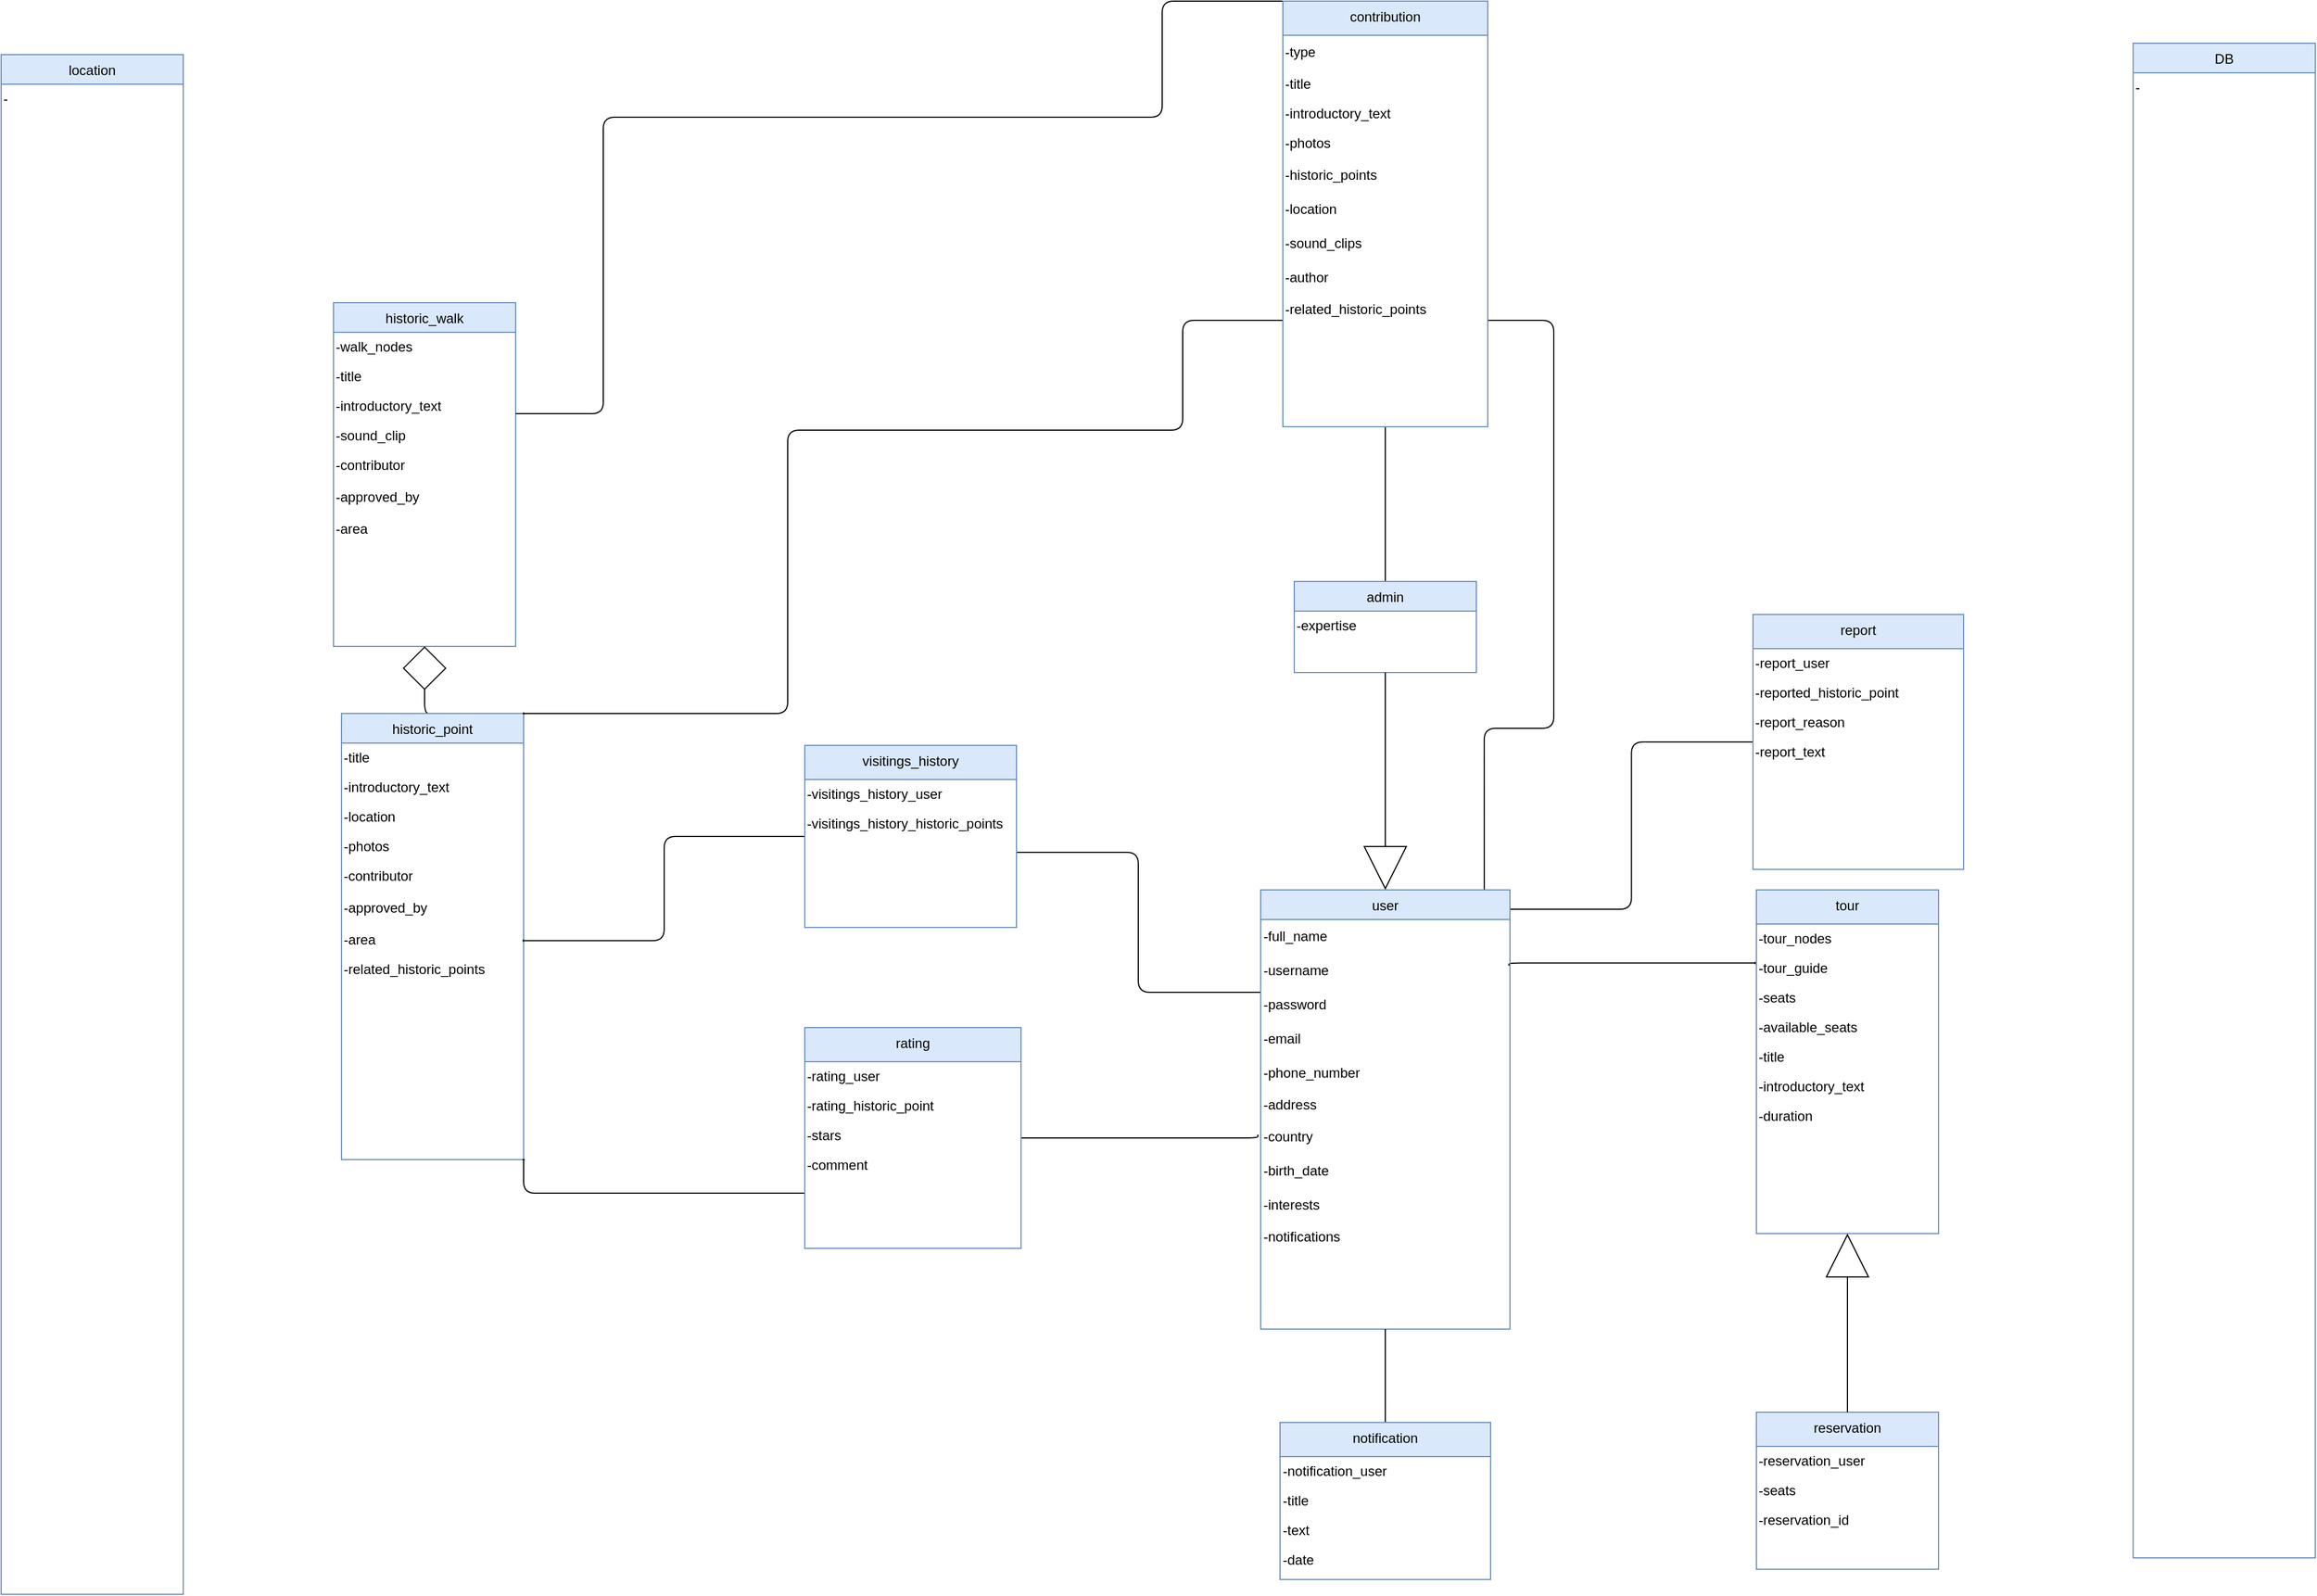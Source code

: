<mxfile version="24.3.1" type="device">
  <diagram name="Page-1" id="uMqA1R6x-6Gs1QEI-oIA">
    <mxGraphModel dx="2993" dy="1375" grid="0" gridSize="10" guides="1" tooltips="1" connect="1" arrows="1" fold="1" page="0" pageScale="1" pageWidth="827" pageHeight="1169" math="0" shadow="0">
      <root>
        <mxCell id="0" />
        <mxCell id="1" parent="0" />
        <mxCell id="1k5WBE0NH48JRAPgZqtM-1" style="edgeStyle=orthogonalEdgeStyle;rounded=1;orthogonalLoop=1;jettySize=auto;html=1;entryX=1;entryY=0.75;entryDx=0;entryDy=0;elbow=vertical;strokeColor=default;align=center;verticalAlign=middle;fontFamily=Helvetica;fontSize=11;fontColor=default;labelBackgroundColor=default;endArrow=baseDash;endFill=0;endSize=0;curved=0;exitX=0.897;exitY=0;exitDx=0;exitDy=0;exitPerimeter=0;" parent="1" source="1k5WBE0NH48JRAPgZqtM-83" edge="1" target="1k5WBE0NH48JRAPgZqtM-97">
          <mxGeometry relative="1" as="geometry">
            <mxPoint x="250" y="-190" as="targetPoint" />
            <mxPoint x="281" y="493" as="sourcePoint" />
            <Array as="points">
              <mxPoint x="247" y="477" />
              <mxPoint x="308" y="477" />
              <mxPoint x="308" y="119" />
            </Array>
          </mxGeometry>
        </mxCell>
        <mxCell id="1k5WBE0NH48JRAPgZqtM-2" style="edgeStyle=orthogonalEdgeStyle;rounded=1;orthogonalLoop=1;jettySize=auto;html=1;exitX=-0.002;exitY=1.133;exitDx=0;exitDy=0;strokeColor=default;align=center;verticalAlign=middle;fontFamily=Helvetica;fontSize=11;fontColor=default;labelBackgroundColor=default;elbow=vertical;endArrow=baseDash;endFill=0;endSize=0;curved=0;exitPerimeter=0;" parent="1" source="1k5WBE0NH48JRAPgZqtM-85" edge="1">
          <mxGeometry relative="1" as="geometry">
            <mxPoint x="3.75" y="332" as="sourcePoint" />
            <mxPoint x="-164" y="586" as="targetPoint" />
            <Array as="points">
              <mxPoint x="-57" y="709" />
              <mxPoint x="-57" y="586" />
            </Array>
          </mxGeometry>
        </mxCell>
        <mxCell id="1k5WBE0NH48JRAPgZqtM-3" style="edgeStyle=orthogonalEdgeStyle;rounded=1;orthogonalLoop=1;jettySize=auto;html=1;strokeColor=default;align=center;verticalAlign=middle;fontFamily=Helvetica;fontSize=11;fontColor=default;labelBackgroundColor=default;elbow=vertical;endArrow=baseDash;endFill=0;endSize=0;curved=0;exitX=0.996;exitY=0.353;exitDx=0;exitDy=0;exitPerimeter=0;entryX=-0.007;entryY=0.317;entryDx=0;entryDy=0;entryPerimeter=0;" parent="1" source="1k5WBE0NH48JRAPgZqtM-85" target="1k5WBE0NH48JRAPgZqtM-48" edge="1">
          <mxGeometry relative="1" as="geometry">
            <mxPoint x="337" y="476" as="sourcePoint" />
            <mxPoint x="567" y="656" as="targetPoint" />
            <Array as="points">
              <mxPoint x="269" y="683" />
            </Array>
          </mxGeometry>
        </mxCell>
        <mxCell id="1k5WBE0NH48JRAPgZqtM-4" style="edgeStyle=orthogonalEdgeStyle;curved=0;rounded=1;orthogonalLoop=1;jettySize=auto;html=1;entryX=0;entryY=0.5;entryDx=0;entryDy=0;strokeColor=default;align=center;verticalAlign=middle;fontFamily=Helvetica;fontSize=11;fontColor=default;labelBackgroundColor=default;elbow=vertical;endArrow=baseDash;endFill=0;endSize=0;exitX=0.996;exitY=0.044;exitDx=0;exitDy=0;exitPerimeter=0;" parent="1" source="1k5WBE0NH48JRAPgZqtM-83" target="1k5WBE0NH48JRAPgZqtM-63" edge="1">
          <mxGeometry relative="1" as="geometry">
            <mxPoint x="267" y="385" as="sourcePoint" />
          </mxGeometry>
        </mxCell>
        <mxCell id="1k5WBE0NH48JRAPgZqtM-5" style="edgeStyle=orthogonalEdgeStyle;curved=0;rounded=1;orthogonalLoop=1;jettySize=auto;html=1;entryX=1;entryY=0.5;entryDx=0;entryDy=0;strokeColor=default;align=center;verticalAlign=middle;fontFamily=Helvetica;fontSize=11;fontColor=default;labelBackgroundColor=default;elbow=vertical;endArrow=baseDash;endFill=0;endSize=0;exitX=-0.011;exitY=0.433;exitDx=0;exitDy=0;exitPerimeter=0;" parent="1" source="1k5WBE0NH48JRAPgZqtM-90" target="1k5WBE0NH48JRAPgZqtM-73" edge="1">
          <mxGeometry relative="1" as="geometry">
            <mxPoint x="189.5" y="510" as="sourcePoint" />
            <Array as="points">
              <mxPoint x="48" y="837" />
            </Array>
          </mxGeometry>
        </mxCell>
        <mxCell id="1k5WBE0NH48JRAPgZqtM-6" style="edgeStyle=orthogonalEdgeStyle;curved=0;rounded=1;orthogonalLoop=1;jettySize=auto;html=1;exitX=0.5;exitY=0;exitDx=0;exitDy=0;entryX=0.5;entryY=1;entryDx=0;entryDy=0;strokeColor=default;align=center;verticalAlign=middle;fontFamily=Helvetica;fontSize=11;fontColor=default;labelBackgroundColor=default;elbow=vertical;endArrow=baseDash;endFill=0;endSize=0;" parent="1" source="1k5WBE0NH48JRAPgZqtM-7" target="1k5WBE0NH48JRAPgZqtM-97" edge="1">
          <mxGeometry relative="1" as="geometry">
            <mxPoint x="160" y="245" as="targetPoint" />
          </mxGeometry>
        </mxCell>
        <mxCell id="1k5WBE0NH48JRAPgZqtM-7" value="admin" style="swimlane;fontStyle=0;align=center;verticalAlign=top;childLayout=stackLayout;horizontal=1;startSize=26;horizontalStack=0;resizeParent=1;resizeLast=0;collapsible=1;marginBottom=0;rounded=0;shadow=0;strokeWidth=1;fillColor=#dae8fc;strokeColor=#6c8ebf;" parent="1" vertex="1">
          <mxGeometry x="80" y="348" width="160" height="80" as="geometry">
            <mxRectangle x="340" y="380" width="170" height="26" as="alternateBounds" />
          </mxGeometry>
        </mxCell>
        <mxCell id="1k5WBE0NH48JRAPgZqtM-8" value="-expertise" style="text;html=1;align=left;verticalAlign=middle;resizable=0;points=[];autosize=1;strokeColor=none;fillColor=none;" parent="1k5WBE0NH48JRAPgZqtM-7" vertex="1">
          <mxGeometry y="26" width="160" height="26" as="geometry" />
        </mxCell>
        <mxCell id="1k5WBE0NH48JRAPgZqtM-9" value="" style="endArrow=block;endSize=36;endFill=0;shadow=0;strokeWidth=1;rounded=1;edgeStyle=orthogonalEdgeStyle;elbow=vertical;curved=0;entryX=0.5;entryY=0;entryDx=0;entryDy=0;" parent="1" source="1k5WBE0NH48JRAPgZqtM-7" target="1k5WBE0NH48JRAPgZqtM-83" edge="1">
          <mxGeometry width="160" relative="1" as="geometry">
            <mxPoint x="-220" y="473" as="sourcePoint" />
            <mxPoint x="189.5" y="300" as="targetPoint" />
          </mxGeometry>
        </mxCell>
        <mxCell id="1k5WBE0NH48JRAPgZqtM-10" value="historic_walk" style="swimlane;fontStyle=0;align=center;verticalAlign=top;childLayout=stackLayout;horizontal=1;startSize=26;horizontalStack=0;resizeParent=1;resizeLast=0;collapsible=1;marginBottom=0;rounded=0;shadow=0;strokeWidth=1;fillColor=#dae8fc;strokeColor=#6c8ebf;" parent="1" vertex="1">
          <mxGeometry x="-764" y="103" width="160" height="302" as="geometry">
            <mxRectangle x="230" y="140" width="160" height="26" as="alternateBounds" />
          </mxGeometry>
        </mxCell>
        <mxCell id="1k5WBE0NH48JRAPgZqtM-11" value="-walk_nodes" style="text;html=1;align=left;verticalAlign=middle;resizable=0;points=[];autosize=1;strokeColor=none;fillColor=none;" parent="1k5WBE0NH48JRAPgZqtM-10" vertex="1">
          <mxGeometry y="26" width="160" height="26" as="geometry" />
        </mxCell>
        <mxCell id="1k5WBE0NH48JRAPgZqtM-12" value="-title" style="text;html=1;align=left;verticalAlign=middle;resizable=0;points=[];autosize=1;strokeColor=none;fillColor=none;" parent="1k5WBE0NH48JRAPgZqtM-10" vertex="1">
          <mxGeometry y="52" width="160" height="26" as="geometry" />
        </mxCell>
        <mxCell id="1k5WBE0NH48JRAPgZqtM-13" value="-introductory_text" style="text;html=1;align=left;verticalAlign=middle;resizable=0;points=[];autosize=1;strokeColor=none;fillColor=none;" parent="1k5WBE0NH48JRAPgZqtM-10" vertex="1">
          <mxGeometry y="78" width="160" height="26" as="geometry" />
        </mxCell>
        <mxCell id="1k5WBE0NH48JRAPgZqtM-14" value="-sound_clip" style="text;html=1;align=left;verticalAlign=middle;resizable=0;points=[];autosize=1;strokeColor=none;fillColor=none;" parent="1k5WBE0NH48JRAPgZqtM-10" vertex="1">
          <mxGeometry y="104" width="160" height="26" as="geometry" />
        </mxCell>
        <mxCell id="1k5WBE0NH48JRAPgZqtM-15" value="-contributor" style="text;html=1;align=left;verticalAlign=middle;resizable=0;points=[];autosize=1;strokeColor=none;fillColor=none;" parent="1k5WBE0NH48JRAPgZqtM-10" vertex="1">
          <mxGeometry y="130" width="160" height="26" as="geometry" />
        </mxCell>
        <mxCell id="1k5WBE0NH48JRAPgZqtM-16" value="-approved_by" style="text;html=1;align=left;verticalAlign=middle;resizable=0;points=[];autosize=1;strokeColor=none;fillColor=none;" parent="1k5WBE0NH48JRAPgZqtM-10" vertex="1">
          <mxGeometry y="156" width="160" height="30" as="geometry" />
        </mxCell>
        <mxCell id="1k5WBE0NH48JRAPgZqtM-17" value="-area" style="text;html=1;align=left;verticalAlign=middle;resizable=0;points=[];autosize=1;strokeColor=none;fillColor=none;" parent="1k5WBE0NH48JRAPgZqtM-10" vertex="1">
          <mxGeometry y="186" width="160" height="26" as="geometry" />
        </mxCell>
        <mxCell id="1k5WBE0NH48JRAPgZqtM-21" style="edgeStyle=orthogonalEdgeStyle;rounded=1;orthogonalLoop=1;jettySize=auto;html=1;exitX=0.5;exitY=0;exitDx=0;exitDy=0;entryX=0.5;entryY=1;entryDx=0;entryDy=0;endSize=36;endArrow=diamond;endFill=0;curved=0;" parent="1" source="1k5WBE0NH48JRAPgZqtM-22" target="1k5WBE0NH48JRAPgZqtM-10" edge="1">
          <mxGeometry relative="1" as="geometry">
            <mxPoint x="-794" y="693.0" as="sourcePoint" />
            <mxPoint x="-794" y="463" as="targetPoint" />
          </mxGeometry>
        </mxCell>
        <mxCell id="1k5WBE0NH48JRAPgZqtM-22" value="historic_point" style="swimlane;fontStyle=0;align=center;verticalAlign=top;childLayout=stackLayout;horizontal=1;startSize=26;horizontalStack=0;resizeParent=1;resizeLast=0;collapsible=1;marginBottom=0;rounded=0;shadow=0;strokeWidth=1;fillColor=#dae8fc;strokeColor=#6c8ebf;" parent="1" vertex="1">
          <mxGeometry x="-757" y="464" width="160" height="392" as="geometry">
            <mxRectangle x="230" y="140" width="160" height="26" as="alternateBounds" />
          </mxGeometry>
        </mxCell>
        <mxCell id="1k5WBE0NH48JRAPgZqtM-23" value="-title" style="text;html=1;align=left;verticalAlign=middle;resizable=0;points=[];autosize=1;strokeColor=none;fillColor=none;" parent="1k5WBE0NH48JRAPgZqtM-22" vertex="1">
          <mxGeometry y="26" width="160" height="26" as="geometry" />
        </mxCell>
        <mxCell id="1k5WBE0NH48JRAPgZqtM-24" value="-introductory_text" style="text;html=1;align=left;verticalAlign=middle;resizable=0;points=[];autosize=1;strokeColor=none;fillColor=none;" parent="1k5WBE0NH48JRAPgZqtM-22" vertex="1">
          <mxGeometry y="52" width="160" height="26" as="geometry" />
        </mxCell>
        <mxCell id="1k5WBE0NH48JRAPgZqtM-25" value="-location" style="text;html=1;align=left;verticalAlign=middle;resizable=0;points=[];autosize=1;strokeColor=none;fillColor=none;" parent="1k5WBE0NH48JRAPgZqtM-22" vertex="1">
          <mxGeometry y="78" width="160" height="26" as="geometry" />
        </mxCell>
        <mxCell id="1k5WBE0NH48JRAPgZqtM-26" value="-photos" style="text;html=1;align=left;verticalAlign=middle;resizable=0;points=[];autosize=1;strokeColor=none;fillColor=none;" parent="1k5WBE0NH48JRAPgZqtM-22" vertex="1">
          <mxGeometry y="104" width="160" height="26" as="geometry" />
        </mxCell>
        <mxCell id="1k5WBE0NH48JRAPgZqtM-27" value="-contributor" style="text;html=1;align=left;verticalAlign=middle;resizable=0;points=[];autosize=1;strokeColor=none;fillColor=none;" parent="1k5WBE0NH48JRAPgZqtM-22" vertex="1">
          <mxGeometry y="130" width="160" height="26" as="geometry" />
        </mxCell>
        <mxCell id="1k5WBE0NH48JRAPgZqtM-28" value="-approved_by" style="text;html=1;align=left;verticalAlign=middle;resizable=0;points=[];autosize=1;strokeColor=none;fillColor=none;" parent="1k5WBE0NH48JRAPgZqtM-22" vertex="1">
          <mxGeometry y="156" width="160" height="30" as="geometry" />
        </mxCell>
        <mxCell id="1k5WBE0NH48JRAPgZqtM-29" value="-area" style="text;html=1;align=left;verticalAlign=middle;resizable=0;points=[];autosize=1;strokeColor=none;fillColor=none;" parent="1k5WBE0NH48JRAPgZqtM-22" vertex="1">
          <mxGeometry y="186" width="160" height="26" as="geometry" />
        </mxCell>
        <mxCell id="XchCeCvfNgOxspUmcFob-2" value="-related_historic_points" style="text;html=1;align=left;verticalAlign=middle;resizable=0;points=[];autosize=1;strokeColor=none;fillColor=none;" parent="1k5WBE0NH48JRAPgZqtM-22" vertex="1">
          <mxGeometry y="212" width="160" height="26" as="geometry" />
        </mxCell>
        <mxCell id="1k5WBE0NH48JRAPgZqtM-37" style="rounded=1;orthogonalLoop=1;jettySize=auto;html=1;exitX=0;exitY=0.75;exitDx=0;exitDy=0;entryX=1;entryY=0;entryDx=0;entryDy=0;strokeColor=default;align=center;verticalAlign=middle;fontFamily=Helvetica;fontSize=11;fontColor=default;labelBackgroundColor=default;elbow=vertical;endArrow=baseDash;endFill=0;endSize=0;edgeStyle=orthogonalEdgeStyle;" parent="1" target="1k5WBE0NH48JRAPgZqtM-22" edge="1" source="1k5WBE0NH48JRAPgZqtM-97">
          <mxGeometry relative="1" as="geometry">
            <mxPoint x="70" y="-52.5" as="sourcePoint" />
            <Array as="points">
              <mxPoint x="-18" y="119" />
              <mxPoint x="-18" y="215" />
              <mxPoint x="-365" y="215" />
              <mxPoint x="-365" y="464" />
            </Array>
          </mxGeometry>
        </mxCell>
        <mxCell id="1k5WBE0NH48JRAPgZqtM-38" style="rounded=1;orthogonalLoop=1;jettySize=auto;html=1;strokeColor=default;align=center;verticalAlign=middle;fontFamily=Helvetica;fontSize=11;fontColor=default;labelBackgroundColor=default;elbow=vertical;endArrow=baseDash;endFill=0;endSize=0;exitX=0;exitY=0.5;exitDx=0;exitDy=0;entryX=0.998;entryY=0.523;entryDx=0;entryDy=0;entryPerimeter=0;edgeStyle=orthogonalEdgeStyle;" parent="1" source="1k5WBE0NH48JRAPgZqtM-40" target="1k5WBE0NH48JRAPgZqtM-29" edge="1">
          <mxGeometry relative="1" as="geometry">
            <mxPoint x="-574" y="236" as="targetPoint" />
            <mxPoint x="-374" y="526" as="sourcePoint" />
          </mxGeometry>
        </mxCell>
        <mxCell id="1k5WBE0NH48JRAPgZqtM-40" value="visitings_history" style="swimlane;fontStyle=0;align=center;verticalAlign=top;childLayout=stackLayout;horizontal=1;startSize=30;horizontalStack=0;resizeParent=1;resizeLast=0;collapsible=1;marginBottom=0;rounded=0;shadow=0;strokeWidth=1;fillColor=#dae8fc;strokeColor=#6c8ebf;" parent="1" vertex="1">
          <mxGeometry x="-350" y="492" width="186" height="160" as="geometry">
            <mxRectangle x="550" y="140" width="160" height="26" as="alternateBounds" />
          </mxGeometry>
        </mxCell>
        <mxCell id="1k5WBE0NH48JRAPgZqtM-41" value="-visitings_history_user" style="text;html=1;align=left;verticalAlign=middle;resizable=0;points=[];autosize=1;strokeColor=none;fillColor=none;" parent="1k5WBE0NH48JRAPgZqtM-40" vertex="1">
          <mxGeometry y="30" width="186" height="26" as="geometry" />
        </mxCell>
        <mxCell id="1k5WBE0NH48JRAPgZqtM-42" value="-visitings_history_historic_points" style="text;html=1;align=left;verticalAlign=middle;resizable=0;points=[];autosize=1;strokeColor=none;fillColor=none;" parent="1k5WBE0NH48JRAPgZqtM-40" vertex="1">
          <mxGeometry y="56" width="186" height="26" as="geometry" />
        </mxCell>
        <mxCell id="1k5WBE0NH48JRAPgZqtM-46" value="tour" style="swimlane;fontStyle=0;align=center;verticalAlign=top;childLayout=stackLayout;horizontal=1;startSize=30;horizontalStack=0;resizeParent=1;resizeLast=0;collapsible=1;marginBottom=0;rounded=0;shadow=0;strokeWidth=1;fillColor=#dae8fc;strokeColor=#6c8ebf;" parent="1" vertex="1">
          <mxGeometry x="486" y="619" width="160" height="302" as="geometry">
            <mxRectangle x="550" y="140" width="160" height="26" as="alternateBounds" />
          </mxGeometry>
        </mxCell>
        <mxCell id="1k5WBE0NH48JRAPgZqtM-47" value="-tour_nodes" style="text;html=1;align=left;verticalAlign=middle;resizable=0;points=[];autosize=1;strokeColor=none;fillColor=none;" parent="1k5WBE0NH48JRAPgZqtM-46" vertex="1">
          <mxGeometry y="30" width="160" height="26" as="geometry" />
        </mxCell>
        <mxCell id="1k5WBE0NH48JRAPgZqtM-48" value="-tour_guide" style="text;html=1;align=left;verticalAlign=middle;resizable=0;points=[];autosize=1;strokeColor=none;fillColor=none;" parent="1k5WBE0NH48JRAPgZqtM-46" vertex="1">
          <mxGeometry y="56" width="160" height="26" as="geometry" />
        </mxCell>
        <mxCell id="1k5WBE0NH48JRAPgZqtM-49" value="-seats" style="text;html=1;align=left;verticalAlign=middle;resizable=0;points=[];autosize=1;strokeColor=none;fillColor=none;" parent="1k5WBE0NH48JRAPgZqtM-46" vertex="1">
          <mxGeometry y="82" width="160" height="26" as="geometry" />
        </mxCell>
        <mxCell id="1k5WBE0NH48JRAPgZqtM-50" value="-available_seats" style="text;html=1;align=left;verticalAlign=middle;resizable=0;points=[];autosize=1;strokeColor=none;fillColor=none;" parent="1k5WBE0NH48JRAPgZqtM-46" vertex="1">
          <mxGeometry y="108" width="160" height="26" as="geometry" />
        </mxCell>
        <mxCell id="1k5WBE0NH48JRAPgZqtM-51" value="-title" style="text;html=1;align=left;verticalAlign=middle;resizable=0;points=[];autosize=1;strokeColor=none;fillColor=none;" parent="1k5WBE0NH48JRAPgZqtM-46" vertex="1">
          <mxGeometry y="134" width="160" height="26" as="geometry" />
        </mxCell>
        <mxCell id="1k5WBE0NH48JRAPgZqtM-52" value="-introductory_text" style="text;html=1;align=left;verticalAlign=middle;resizable=0;points=[];autosize=1;strokeColor=none;fillColor=none;" parent="1k5WBE0NH48JRAPgZqtM-46" vertex="1">
          <mxGeometry y="160" width="160" height="26" as="geometry" />
        </mxCell>
        <mxCell id="1k5WBE0NH48JRAPgZqtM-53" value="-duration" style="text;html=1;align=left;verticalAlign=middle;resizable=0;points=[];autosize=1;strokeColor=none;fillColor=none;" parent="1k5WBE0NH48JRAPgZqtM-46" vertex="1">
          <mxGeometry y="186" width="160" height="26" as="geometry" />
        </mxCell>
        <mxCell id="1k5WBE0NH48JRAPgZqtM-58" value="reservation" style="swimlane;fontStyle=0;align=center;verticalAlign=top;childLayout=stackLayout;horizontal=1;startSize=30;horizontalStack=0;resizeParent=1;resizeLast=0;collapsible=1;marginBottom=0;rounded=0;shadow=0;strokeWidth=1;fillColor=#dae8fc;strokeColor=#6c8ebf;" parent="1" vertex="1">
          <mxGeometry x="486" y="1078" width="160" height="138" as="geometry">
            <mxRectangle x="550" y="140" width="160" height="26" as="alternateBounds" />
          </mxGeometry>
        </mxCell>
        <mxCell id="1k5WBE0NH48JRAPgZqtM-59" value="-reservation_user" style="text;html=1;align=left;verticalAlign=middle;resizable=0;points=[];autosize=1;strokeColor=none;fillColor=none;" parent="1k5WBE0NH48JRAPgZqtM-58" vertex="1">
          <mxGeometry y="30" width="160" height="26" as="geometry" />
        </mxCell>
        <mxCell id="1k5WBE0NH48JRAPgZqtM-60" value="-seats" style="text;html=1;align=left;verticalAlign=middle;resizable=0;points=[];autosize=1;strokeColor=none;fillColor=none;" parent="1k5WBE0NH48JRAPgZqtM-58" vertex="1">
          <mxGeometry y="56" width="160" height="26" as="geometry" />
        </mxCell>
        <mxCell id="1k5WBE0NH48JRAPgZqtM-61" value="-reservation_id" style="text;html=1;align=left;verticalAlign=middle;resizable=0;points=[];autosize=1;strokeColor=none;fillColor=none;" parent="1k5WBE0NH48JRAPgZqtM-58" vertex="1">
          <mxGeometry y="82" width="160" height="26" as="geometry" />
        </mxCell>
        <mxCell id="1k5WBE0NH48JRAPgZqtM-63" value="report" style="swimlane;fontStyle=0;align=center;verticalAlign=top;childLayout=stackLayout;horizontal=1;startSize=30;horizontalStack=0;resizeParent=1;resizeLast=0;collapsible=1;marginBottom=0;rounded=0;shadow=0;strokeWidth=1;fillColor=#dae8fc;strokeColor=#6c8ebf;" parent="1" vertex="1">
          <mxGeometry x="483" y="377" width="185" height="224" as="geometry">
            <mxRectangle x="550" y="140" width="160" height="26" as="alternateBounds" />
          </mxGeometry>
        </mxCell>
        <mxCell id="1k5WBE0NH48JRAPgZqtM-64" value="-report_user" style="text;html=1;align=left;verticalAlign=middle;resizable=0;points=[];autosize=1;strokeColor=none;fillColor=none;" parent="1k5WBE0NH48JRAPgZqtM-63" vertex="1">
          <mxGeometry y="30" width="185" height="26" as="geometry" />
        </mxCell>
        <mxCell id="1k5WBE0NH48JRAPgZqtM-65" value="-reported_historic_point" style="text;html=1;align=left;verticalAlign=middle;resizable=0;points=[];autosize=1;strokeColor=none;fillColor=none;" parent="1k5WBE0NH48JRAPgZqtM-63" vertex="1">
          <mxGeometry y="56" width="185" height="26" as="geometry" />
        </mxCell>
        <mxCell id="1k5WBE0NH48JRAPgZqtM-66" value="-report_reason" style="text;html=1;align=left;verticalAlign=middle;resizable=0;points=[];autosize=1;strokeColor=none;fillColor=none;" parent="1k5WBE0NH48JRAPgZqtM-63" vertex="1">
          <mxGeometry y="82" width="185" height="26" as="geometry" />
        </mxCell>
        <mxCell id="1k5WBE0NH48JRAPgZqtM-67" value="-report_text" style="text;html=1;align=left;verticalAlign=middle;resizable=0;points=[];autosize=1;strokeColor=none;fillColor=none;" parent="1k5WBE0NH48JRAPgZqtM-63" vertex="1">
          <mxGeometry y="108" width="185" height="26" as="geometry" />
        </mxCell>
        <mxCell id="1k5WBE0NH48JRAPgZqtM-72" style="rounded=1;orthogonalLoop=1;jettySize=auto;html=1;exitX=0;exitY=0.75;exitDx=0;exitDy=0;strokeColor=default;align=center;verticalAlign=middle;fontFamily=Helvetica;fontSize=11;fontColor=default;labelBackgroundColor=default;elbow=vertical;endArrow=baseDash;endFill=0;endSize=0;entryX=1;entryY=1;entryDx=0;entryDy=0;edgeStyle=orthogonalEdgeStyle;" parent="1" source="1k5WBE0NH48JRAPgZqtM-73" target="1k5WBE0NH48JRAPgZqtM-22" edge="1">
          <mxGeometry relative="1" as="geometry">
            <Array as="points">
              <mxPoint x="-597" y="885" />
            </Array>
            <mxPoint x="-358" y="166" as="targetPoint" />
          </mxGeometry>
        </mxCell>
        <mxCell id="1k5WBE0NH48JRAPgZqtM-73" value="rating" style="swimlane;fontStyle=0;align=center;verticalAlign=top;childLayout=stackLayout;horizontal=1;startSize=30;horizontalStack=0;resizeParent=1;resizeLast=0;collapsible=1;marginBottom=0;rounded=0;shadow=0;strokeWidth=1;fillColor=#dae8fc;strokeColor=#6c8ebf;" parent="1" vertex="1">
          <mxGeometry x="-350" y="740" width="190" height="194" as="geometry">
            <mxRectangle x="550" y="140" width="160" height="26" as="alternateBounds" />
          </mxGeometry>
        </mxCell>
        <mxCell id="1k5WBE0NH48JRAPgZqtM-74" value="-rating_user" style="text;html=1;align=left;verticalAlign=middle;resizable=0;points=[];autosize=1;strokeColor=none;fillColor=none;" parent="1k5WBE0NH48JRAPgZqtM-73" vertex="1">
          <mxGeometry y="30" width="190" height="26" as="geometry" />
        </mxCell>
        <mxCell id="1k5WBE0NH48JRAPgZqtM-75" value="-rating_historic_point" style="text;html=1;align=left;verticalAlign=middle;resizable=0;points=[];autosize=1;strokeColor=none;fillColor=none;" parent="1k5WBE0NH48JRAPgZqtM-73" vertex="1">
          <mxGeometry y="56" width="190" height="26" as="geometry" />
        </mxCell>
        <mxCell id="1k5WBE0NH48JRAPgZqtM-76" value="-stars" style="text;html=1;align=left;verticalAlign=middle;resizable=0;points=[];autosize=1;strokeColor=none;fillColor=none;" parent="1k5WBE0NH48JRAPgZqtM-73" vertex="1">
          <mxGeometry y="82" width="190" height="26" as="geometry" />
        </mxCell>
        <mxCell id="1k5WBE0NH48JRAPgZqtM-77" value="-comment" style="text;html=1;align=left;verticalAlign=middle;resizable=0;points=[];autosize=1;strokeColor=none;fillColor=none;" parent="1k5WBE0NH48JRAPgZqtM-73" vertex="1">
          <mxGeometry y="108" width="190" height="26" as="geometry" />
        </mxCell>
        <mxCell id="1k5WBE0NH48JRAPgZqtM-81" value="" style="endArrow=block;endSize=36;endFill=0;shadow=0;strokeWidth=1;rounded=1;edgeStyle=orthogonalEdgeStyle;elbow=vertical;curved=0;exitX=0.5;exitY=0;exitDx=0;exitDy=0;entryX=0.5;entryY=1;entryDx=0;entryDy=0;" parent="1" source="1k5WBE0NH48JRAPgZqtM-58" target="1k5WBE0NH48JRAPgZqtM-46" edge="1">
          <mxGeometry width="160" relative="1" as="geometry">
            <mxPoint x="251" y="320" as="sourcePoint" />
            <mxPoint x="461" y="530" as="targetPoint" />
          </mxGeometry>
        </mxCell>
        <mxCell id="1k5WBE0NH48JRAPgZqtM-82" value="" style="endArrow=none;html=1;rounded=1;exitX=1;exitY=0.751;exitDx=0;exitDy=0;exitPerimeter=0;entryX=0;entryY=0;entryDx=0;entryDy=0;edgeStyle=orthogonalEdgeStyle;" parent="1" source="1k5WBE0NH48JRAPgZqtM-13" edge="1" target="1k5WBE0NH48JRAPgZqtM-97">
          <mxGeometry width="50" height="50" relative="1" as="geometry">
            <mxPoint x="-30.16" y="-221.34" as="sourcePoint" />
            <mxPoint x="69" y="-221" as="targetPoint" />
            <Array as="points">
              <mxPoint x="-527" y="201" />
              <mxPoint x="-527" y="-60" />
              <mxPoint x="-36" y="-60" />
              <mxPoint x="-36" y="-162" />
            </Array>
          </mxGeometry>
        </mxCell>
        <mxCell id="1k5WBE0NH48JRAPgZqtM-83" value="user" style="swimlane;fontStyle=0;align=center;verticalAlign=top;childLayout=stackLayout;horizontal=1;startSize=26;horizontalStack=0;resizeParent=1;resizeLast=0;collapsible=1;marginBottom=0;rounded=0;shadow=0;strokeWidth=1;fillColor=#dae8fc;strokeColor=#6c8ebf;" parent="1" vertex="1">
          <mxGeometry x="50.5" y="619" width="219" height="386" as="geometry">
            <mxRectangle x="80" y="300" width="160" height="26" as="alternateBounds" />
          </mxGeometry>
        </mxCell>
        <mxCell id="1k5WBE0NH48JRAPgZqtM-84" value="-full_name" style="text;html=1;align=left;verticalAlign=middle;resizable=0;points=[];autosize=1;strokeColor=none;fillColor=none;fontSize=12;" parent="1k5WBE0NH48JRAPgZqtM-83" vertex="1">
          <mxGeometry y="26" width="219" height="30" as="geometry" />
        </mxCell>
        <mxCell id="1k5WBE0NH48JRAPgZqtM-85" value="-username" style="text;html=1;align=left;verticalAlign=middle;resizable=0;points=[];autosize=1;strokeColor=none;fillColor=none;fontSize=12;" parent="1k5WBE0NH48JRAPgZqtM-83" vertex="1">
          <mxGeometry y="56" width="219" height="30" as="geometry" />
        </mxCell>
        <mxCell id="1k5WBE0NH48JRAPgZqtM-86" value="-password" style="text;html=1;align=left;verticalAlign=middle;resizable=0;points=[];autosize=1;strokeColor=none;fillColor=none;fontSize=12;" parent="1k5WBE0NH48JRAPgZqtM-83" vertex="1">
          <mxGeometry y="86" width="219" height="30" as="geometry" />
        </mxCell>
        <mxCell id="1k5WBE0NH48JRAPgZqtM-87" value="-email" style="text;html=1;align=left;verticalAlign=middle;resizable=0;points=[];autosize=1;strokeColor=none;fillColor=none;fontSize=12;" parent="1k5WBE0NH48JRAPgZqtM-83" vertex="1">
          <mxGeometry y="116" width="219" height="30" as="geometry" />
        </mxCell>
        <mxCell id="1k5WBE0NH48JRAPgZqtM-88" value="-phone_number" style="text;html=1;align=left;verticalAlign=middle;resizable=0;points=[];autosize=1;strokeColor=none;fillColor=none;fontSize=12;" parent="1k5WBE0NH48JRAPgZqtM-83" vertex="1">
          <mxGeometry y="146" width="219" height="30" as="geometry" />
        </mxCell>
        <mxCell id="1k5WBE0NH48JRAPgZqtM-89" value="-address" style="text;html=1;align=left;verticalAlign=middle;resizable=0;points=[];autosize=1;strokeColor=none;fillColor=none;fontSize=12;" parent="1k5WBE0NH48JRAPgZqtM-83" vertex="1">
          <mxGeometry y="176" width="219" height="26" as="geometry" />
        </mxCell>
        <mxCell id="1k5WBE0NH48JRAPgZqtM-90" value="-country" style="text;html=1;align=left;verticalAlign=middle;resizable=0;points=[];autosize=1;strokeColor=none;fillColor=none;fontSize=12;" parent="1k5WBE0NH48JRAPgZqtM-83" vertex="1">
          <mxGeometry y="202" width="219" height="30" as="geometry" />
        </mxCell>
        <mxCell id="1k5WBE0NH48JRAPgZqtM-91" value="-birth_date" style="text;html=1;align=left;verticalAlign=middle;resizable=0;points=[];autosize=1;strokeColor=none;fillColor=none;fontSize=12;" parent="1k5WBE0NH48JRAPgZqtM-83" vertex="1">
          <mxGeometry y="232" width="219" height="30" as="geometry" />
        </mxCell>
        <mxCell id="1k5WBE0NH48JRAPgZqtM-92" value="-interests" style="text;html=1;align=left;verticalAlign=middle;resizable=0;points=[];autosize=1;strokeColor=none;fillColor=none;fontSize=12;" parent="1k5WBE0NH48JRAPgZqtM-83" vertex="1">
          <mxGeometry y="262" width="219" height="30" as="geometry" />
        </mxCell>
        <mxCell id="1k5WBE0NH48JRAPgZqtM-93" value="-notifications" style="text;html=1;align=left;verticalAlign=middle;resizable=0;points=[];autosize=1;strokeColor=none;fillColor=none;fontSize=12;" parent="1k5WBE0NH48JRAPgZqtM-83" vertex="1">
          <mxGeometry y="292" width="219" height="26" as="geometry" />
        </mxCell>
        <mxCell id="1k5WBE0NH48JRAPgZqtM-97" value="contribution" style="swimlane;fontStyle=0;align=center;verticalAlign=top;childLayout=stackLayout;horizontal=1;startSize=30;horizontalStack=0;resizeParent=1;resizeLast=0;collapsible=1;marginBottom=0;rounded=0;shadow=0;strokeWidth=1;fillColor=#dae8fc;strokeColor=#6c8ebf;" parent="1" vertex="1">
          <mxGeometry x="70" y="-162" width="180" height="374" as="geometry">
            <mxRectangle x="550" y="140" width="160" height="26" as="alternateBounds" />
          </mxGeometry>
        </mxCell>
        <mxCell id="1k5WBE0NH48JRAPgZqtM-98" value="-type" style="text;html=1;align=left;verticalAlign=middle;resizable=0;points=[];autosize=1;strokeColor=none;fillColor=none;" parent="1k5WBE0NH48JRAPgZqtM-97" vertex="1">
          <mxGeometry y="30" width="180" height="30" as="geometry" />
        </mxCell>
        <mxCell id="1k5WBE0NH48JRAPgZqtM-101" value="-title" style="text;html=1;align=left;verticalAlign=middle;resizable=0;points=[];autosize=1;strokeColor=none;fillColor=none;" parent="1k5WBE0NH48JRAPgZqtM-97" vertex="1">
          <mxGeometry y="60" width="180" height="26" as="geometry" />
        </mxCell>
        <mxCell id="1k5WBE0NH48JRAPgZqtM-99" value="-introductory_text" style="text;html=1;align=left;verticalAlign=middle;resizable=0;points=[];autosize=1;strokeColor=none;fillColor=none;" parent="1k5WBE0NH48JRAPgZqtM-97" vertex="1">
          <mxGeometry y="86" width="180" height="26" as="geometry" />
        </mxCell>
        <mxCell id="1k5WBE0NH48JRAPgZqtM-100" value="-photos" style="text;html=1;align=left;verticalAlign=middle;resizable=0;points=[];autosize=1;strokeColor=none;fillColor=none;" parent="1k5WBE0NH48JRAPgZqtM-97" vertex="1">
          <mxGeometry y="112" width="180" height="26" as="geometry" />
        </mxCell>
        <mxCell id="1k5WBE0NH48JRAPgZqtM-102" value="-historic_points" style="text;html=1;align=left;verticalAlign=middle;resizable=0;points=[];autosize=1;strokeColor=none;fillColor=none;" parent="1k5WBE0NH48JRAPgZqtM-97" vertex="1">
          <mxGeometry y="138" width="180" height="30" as="geometry" />
        </mxCell>
        <mxCell id="1k5WBE0NH48JRAPgZqtM-103" value="-location" style="text;html=1;align=left;verticalAlign=middle;resizable=0;points=[];autosize=1;strokeColor=none;fillColor=none;" parent="1k5WBE0NH48JRAPgZqtM-97" vertex="1">
          <mxGeometry y="168" width="180" height="30" as="geometry" />
        </mxCell>
        <mxCell id="1k5WBE0NH48JRAPgZqtM-104" value="-sound_clips" style="text;html=1;align=left;verticalAlign=middle;resizable=0;points=[];autosize=1;strokeColor=none;fillColor=none;" parent="1k5WBE0NH48JRAPgZqtM-97" vertex="1">
          <mxGeometry y="198" width="180" height="30" as="geometry" />
        </mxCell>
        <mxCell id="1k5WBE0NH48JRAPgZqtM-105" value="-author" style="text;html=1;align=left;verticalAlign=middle;resizable=0;points=[];autosize=1;strokeColor=none;fillColor=none;" parent="1k5WBE0NH48JRAPgZqtM-97" vertex="1">
          <mxGeometry y="228" width="180" height="30" as="geometry" />
        </mxCell>
        <mxCell id="XchCeCvfNgOxspUmcFob-1" value="-related_historic_points" style="text;html=1;align=left;verticalAlign=middle;resizable=0;points=[];autosize=1;strokeColor=none;fillColor=none;" parent="1k5WBE0NH48JRAPgZqtM-97" vertex="1">
          <mxGeometry y="258" width="180" height="26" as="geometry" />
        </mxCell>
        <mxCell id="1k5WBE0NH48JRAPgZqtM-118" style="edgeStyle=none;curved=1;rounded=0;orthogonalLoop=1;jettySize=auto;html=1;exitX=0.5;exitY=0;exitDx=0;exitDy=0;fontSize=12;startSize=8;endSize=8;endArrow=none;endFill=0;entryX=0.5;entryY=1;entryDx=0;entryDy=0;" parent="1" source="1k5WBE0NH48JRAPgZqtM-119" target="1k5WBE0NH48JRAPgZqtM-83" edge="1">
          <mxGeometry relative="1" as="geometry">
            <mxPoint x="161" y="689" as="targetPoint" />
          </mxGeometry>
        </mxCell>
        <mxCell id="1k5WBE0NH48JRAPgZqtM-119" value="notification" style="swimlane;fontStyle=0;align=center;verticalAlign=top;childLayout=stackLayout;horizontal=1;startSize=30;horizontalStack=0;resizeParent=1;resizeLast=0;collapsible=1;marginBottom=0;rounded=0;shadow=0;strokeWidth=1;fillColor=#dae8fc;strokeColor=#6c8ebf;" parent="1" vertex="1">
          <mxGeometry x="67.5" y="1087" width="185" height="138" as="geometry">
            <mxRectangle x="550" y="140" width="160" height="26" as="alternateBounds" />
          </mxGeometry>
        </mxCell>
        <mxCell id="1k5WBE0NH48JRAPgZqtM-120" value="-notification_user" style="text;html=1;align=left;verticalAlign=middle;resizable=0;points=[];autosize=1;strokeColor=none;fillColor=none;" parent="1k5WBE0NH48JRAPgZqtM-119" vertex="1">
          <mxGeometry y="30" width="185" height="26" as="geometry" />
        </mxCell>
        <mxCell id="1k5WBE0NH48JRAPgZqtM-121" value="-title" style="text;html=1;align=left;verticalAlign=middle;resizable=0;points=[];autosize=1;strokeColor=none;fillColor=none;" parent="1k5WBE0NH48JRAPgZqtM-119" vertex="1">
          <mxGeometry y="56" width="185" height="26" as="geometry" />
        </mxCell>
        <mxCell id="1k5WBE0NH48JRAPgZqtM-122" value="-text" style="text;html=1;align=left;verticalAlign=middle;resizable=0;points=[];autosize=1;strokeColor=none;fillColor=none;" parent="1k5WBE0NH48JRAPgZqtM-119" vertex="1">
          <mxGeometry y="82" width="185" height="26" as="geometry" />
        </mxCell>
        <mxCell id="1k5WBE0NH48JRAPgZqtM-123" value="-date" style="text;html=1;align=left;verticalAlign=middle;resizable=0;points=[];autosize=1;strokeColor=none;fillColor=none;fontSize=12;" parent="1k5WBE0NH48JRAPgZqtM-119" vertex="1">
          <mxGeometry y="108" width="185" height="26" as="geometry" />
        </mxCell>
        <mxCell id="1k5WBE0NH48JRAPgZqtM-126" value="DB" style="swimlane;fontStyle=0;align=center;verticalAlign=top;childLayout=stackLayout;horizontal=1;startSize=26;horizontalStack=0;resizeParent=1;resizeLast=0;collapsible=1;marginBottom=0;rounded=0;shadow=0;strokeWidth=1;fillColor=#dae8fc;strokeColor=#6c8ebf;" parent="1" vertex="1">
          <mxGeometry x="817" y="-125" width="160" height="1331" as="geometry">
            <mxRectangle x="340" y="380" width="170" height="26" as="alternateBounds" />
          </mxGeometry>
        </mxCell>
        <mxCell id="1k5WBE0NH48JRAPgZqtM-127" value="-" style="text;html=1;align=left;verticalAlign=middle;resizable=0;points=[];autosize=1;strokeColor=none;fillColor=none;" parent="1k5WBE0NH48JRAPgZqtM-126" vertex="1">
          <mxGeometry y="26" width="160" height="26" as="geometry" />
        </mxCell>
        <mxCell id="1k5WBE0NH48JRAPgZqtM-128" value="location" style="swimlane;fontStyle=0;align=center;verticalAlign=top;childLayout=stackLayout;horizontal=1;startSize=26;horizontalStack=0;resizeParent=1;resizeLast=0;collapsible=1;marginBottom=0;rounded=0;shadow=0;strokeWidth=1;fillColor=#dae8fc;strokeColor=#6c8ebf;" parent="1" vertex="1">
          <mxGeometry x="-1056" y="-115" width="160" height="1353" as="geometry">
            <mxRectangle x="340" y="380" width="170" height="26" as="alternateBounds" />
          </mxGeometry>
        </mxCell>
        <mxCell id="1k5WBE0NH48JRAPgZqtM-129" value="-" style="text;html=1;align=left;verticalAlign=middle;resizable=0;points=[];autosize=1;strokeColor=none;fillColor=none;" parent="1k5WBE0NH48JRAPgZqtM-128" vertex="1">
          <mxGeometry y="26" width="160" height="26" as="geometry" />
        </mxCell>
      </root>
    </mxGraphModel>
  </diagram>
</mxfile>
